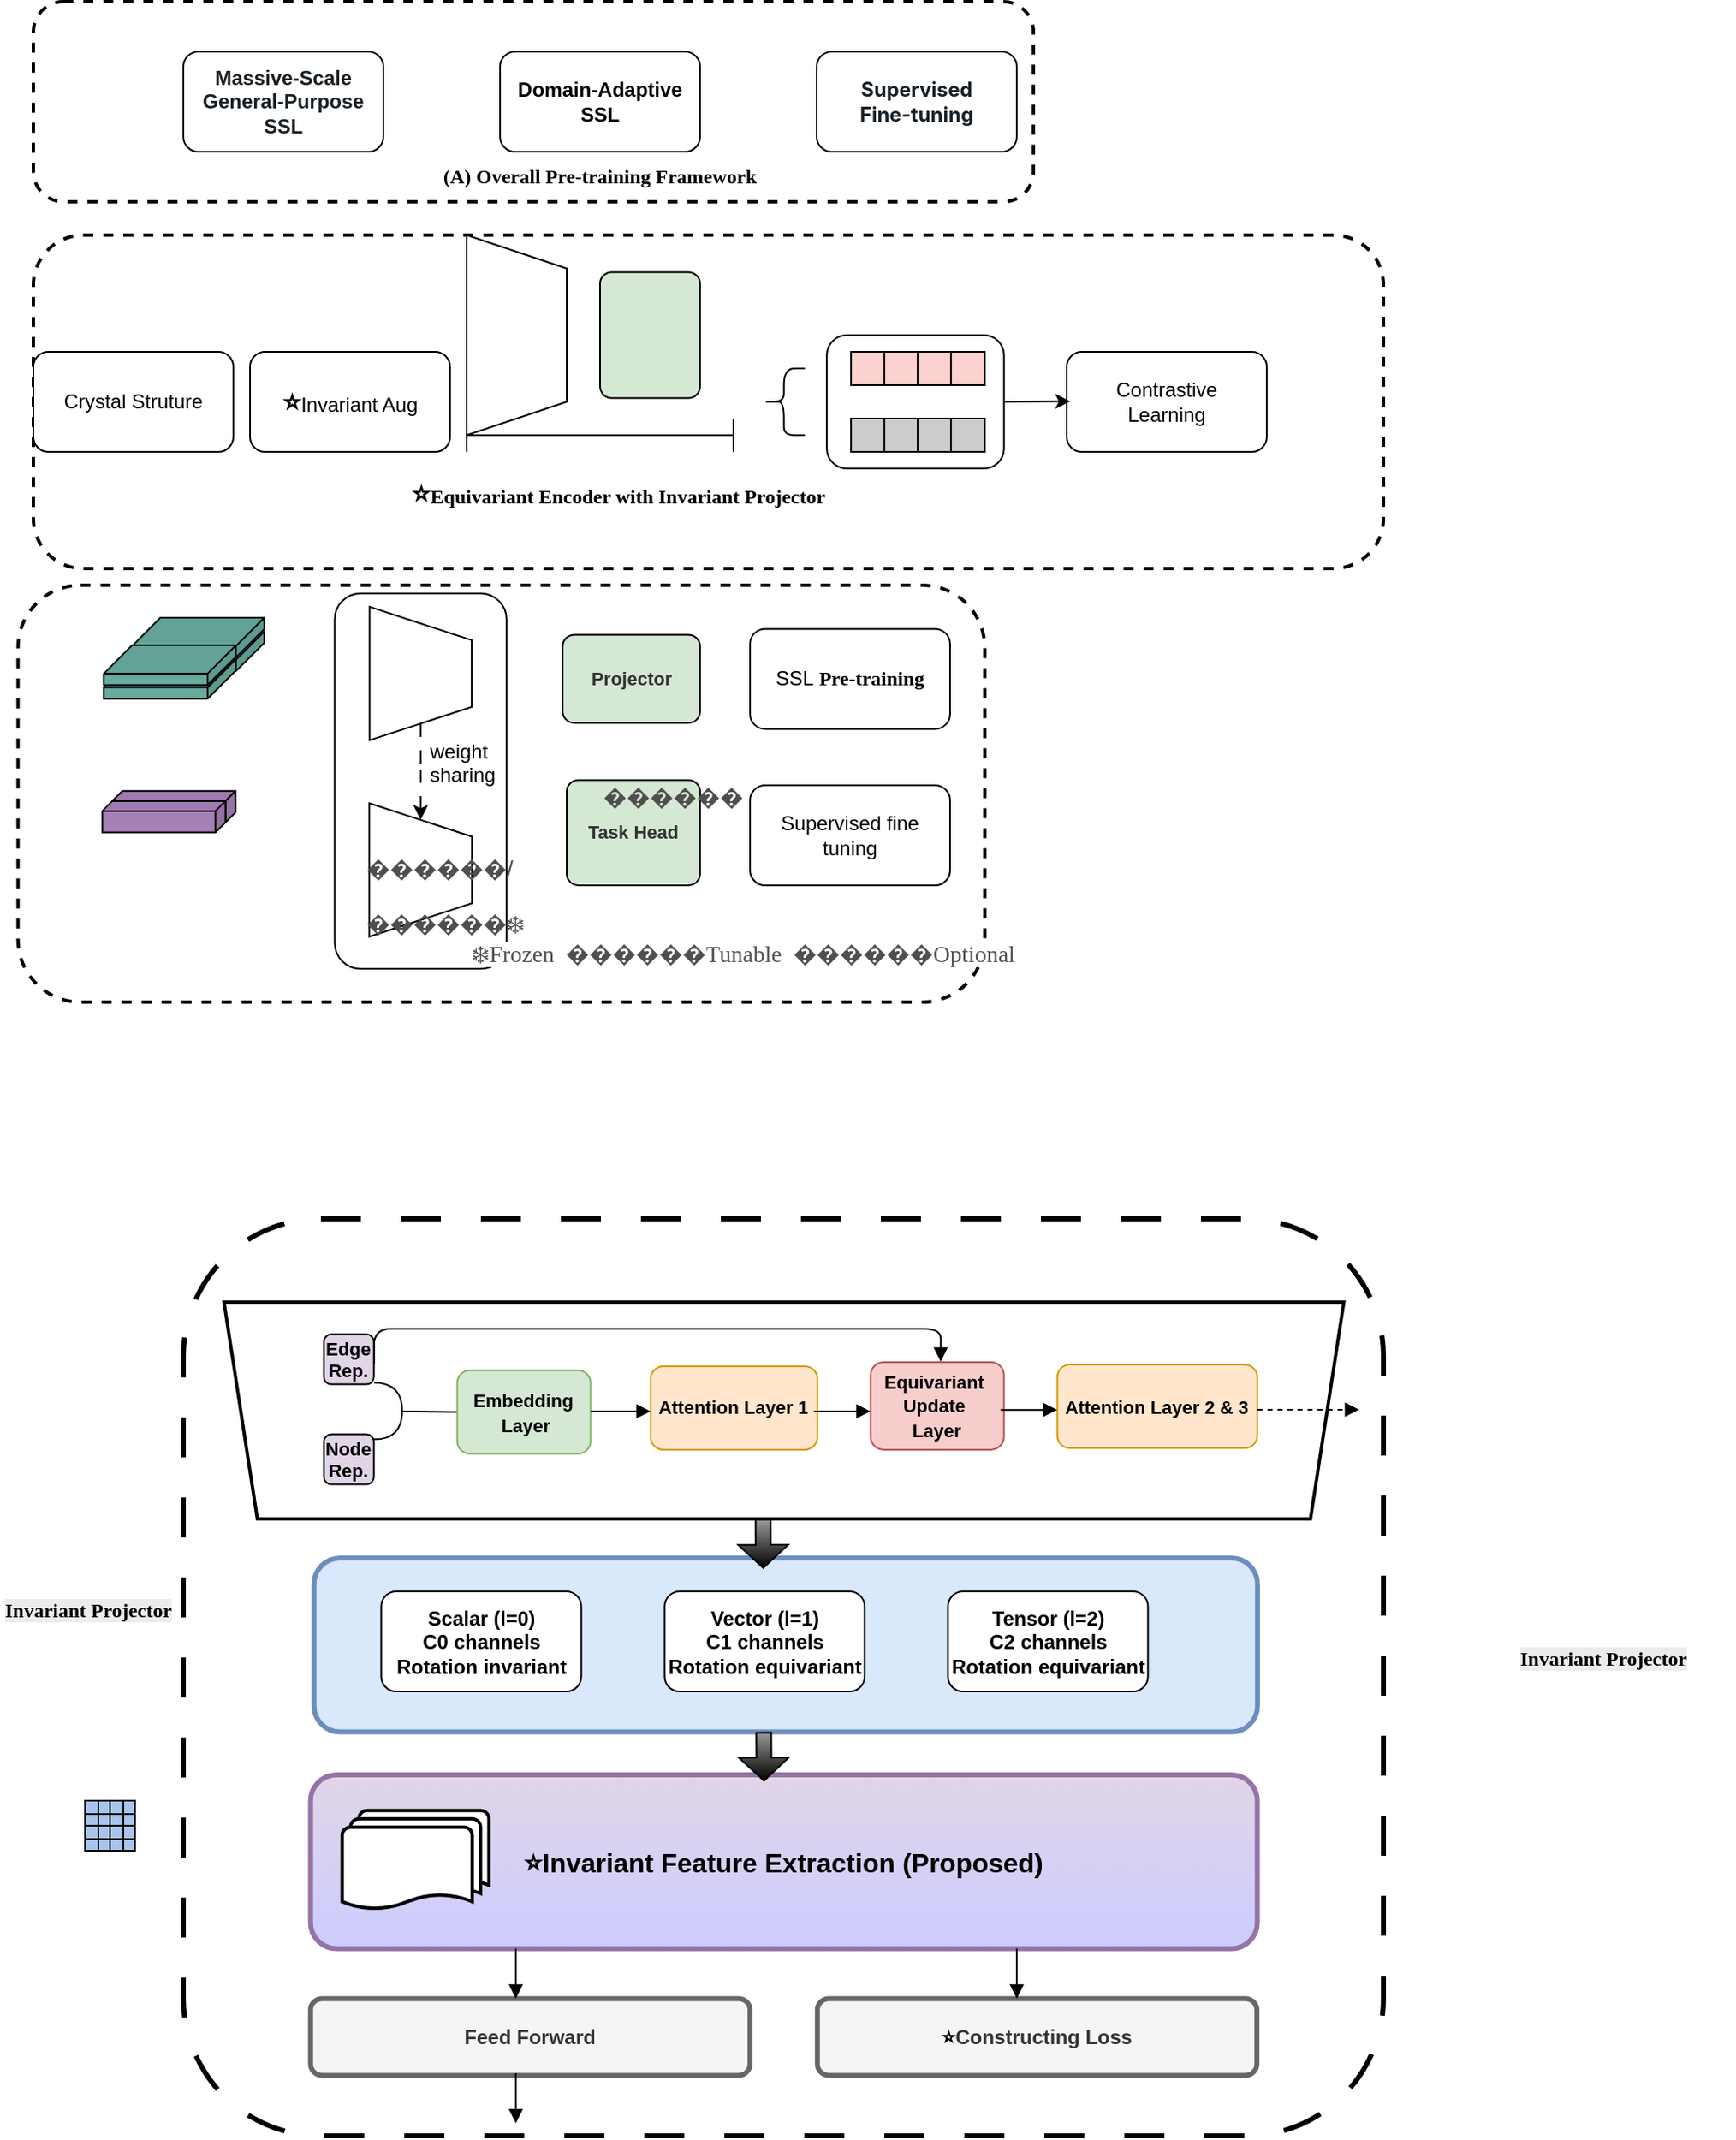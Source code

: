 <mxfile version="28.2.8">
  <diagram name="第 1 页" id="qNKvllULausXaJ3Nb5Ya">
    <mxGraphModel dx="1088" dy="600" grid="1" gridSize="10" guides="1" tooltips="1" connect="1" arrows="1" fold="1" page="1" pageScale="1" pageWidth="827" pageHeight="1169" math="0" shadow="0">
      <root>
        <mxCell id="0" />
        <mxCell id="1" parent="0" />
        <mxCell id="CRLdEGxJPiA_5E6A0x13-46" value="" style="rounded=1;whiteSpace=wrap;html=1;fillColor=none;dashed=1;dashPattern=8 8;strokeWidth=3;" vertex="1" parent="1">
          <mxGeometry x="140" y="780" width="720" height="550" as="geometry" />
        </mxCell>
        <mxCell id="CRLdEGxJPiA_5E6A0x13-33" value="" style="shape=trapezoid;perimeter=trapezoidPerimeter;whiteSpace=wrap;html=1;fixedSize=1;fillColor=none;rotation=-180;rounded=0;shadow=0;perimeterSpacing=0;strokeWidth=2;" vertex="1" parent="1">
          <mxGeometry x="164.39" y="830" width="671.83" height="130" as="geometry" />
        </mxCell>
        <mxCell id="_H54f2NGk7vhoVwrde-i-48" value="" style="rounded=1;whiteSpace=wrap;html=1;fillColor=none;strokeWidth=2;dashed=1;" parent="1" vertex="1">
          <mxGeometry x="40.81" y="400" width="580" height="250" as="geometry" />
        </mxCell>
        <mxCell id="XSVT-m6SZ9wNOSOqFw-3-4" value="" style="rounded=1;whiteSpace=wrap;html=1;" parent="1" vertex="1">
          <mxGeometry x="230.79" y="405" width="103.12" height="225" as="geometry" />
        </mxCell>
        <mxCell id="_H54f2NGk7vhoVwrde-i-47" value="" style="rounded=1;whiteSpace=wrap;html=1;fillColor=none;strokeWidth=2;dashed=1;" parent="1" vertex="1">
          <mxGeometry x="50" y="190" width="810" height="200" as="geometry" />
        </mxCell>
        <mxCell id="v8dbiAB2afB2vhqsx4KW-1" value="" style="rounded=1;whiteSpace=wrap;html=1;fillColor=none;strokeWidth=2;dashed=1;" parent="1" vertex="1">
          <mxGeometry x="50" y="50" width="600" height="120" as="geometry" />
        </mxCell>
        <mxCell id="_H54f2NGk7vhoVwrde-i-3" value="&lt;span style=&quot;color: rgb(24, 32, 38); text-align: start; background-color: rgb(255, 255, 255);&quot;&gt;&lt;b style=&quot;&quot;&gt;&lt;font face=&quot;Helvetica&quot;&gt;Massive-Scale General-Purpose SSL&lt;/font&gt;&lt;/b&gt;&lt;/span&gt;" style="rounded=1;whiteSpace=wrap;html=1;" parent="1" vertex="1">
          <mxGeometry x="140" y="80" width="120" height="60" as="geometry" />
        </mxCell>
        <mxCell id="_H54f2NGk7vhoVwrde-i-4" value="&lt;b&gt;&lt;font&gt;Domain-Adaptive SSL&lt;/font&gt;&lt;/b&gt;" style="rounded=1;whiteSpace=wrap;html=1;" parent="1" vertex="1">
          <mxGeometry x="330" y="80" width="120" height="60" as="geometry" />
        </mxCell>
        <mxCell id="_H54f2NGk7vhoVwrde-i-5" value="&lt;span style=&quot;color: rgb(24, 32, 38); font-family: -apple-system, BlinkMacSystemFont, &amp;quot;Segoe UI&amp;quot;, Roboto, Oxygen, Ubuntu, Cantarell, &amp;quot;Open Sans&amp;quot;, &amp;quot;Helvetica Neue&amp;quot;, Icons16, sans-serif; text-align: start; background-color: rgb(255, 255, 255);&quot;&gt;&lt;b style=&quot;&quot;&gt;&lt;font&gt;Supervised&lt;/font&gt;&lt;/b&gt;&lt;/span&gt;&lt;div&gt;&lt;span style=&quot;color: rgb(24, 32, 38); font-family: -apple-system, BlinkMacSystemFont, &amp;quot;Segoe UI&amp;quot;, Roboto, Oxygen, Ubuntu, Cantarell, &amp;quot;Open Sans&amp;quot;, &amp;quot;Helvetica Neue&amp;quot;, Icons16, sans-serif; text-align: start; background-color: rgb(255, 255, 255);&quot;&gt;&lt;b style=&quot;&quot;&gt;&lt;font&gt;Fine-tuning&lt;/font&gt;&lt;/b&gt;&lt;/span&gt;&lt;/div&gt;" style="rounded=1;whiteSpace=wrap;html=1;" parent="1" vertex="1">
          <mxGeometry x="520" y="80" width="120" height="60" as="geometry" />
        </mxCell>
        <mxCell id="_H54f2NGk7vhoVwrde-i-6" value="Crystal Struture" style="rounded=1;whiteSpace=wrap;html=1;" parent="1" vertex="1">
          <mxGeometry x="50" y="260" width="120" height="60" as="geometry" />
        </mxCell>
        <mxCell id="_H54f2NGk7vhoVwrde-i-45" value="Contrastive&lt;div&gt;Learning&lt;/div&gt;" style="rounded=1;whiteSpace=wrap;html=1;" parent="1" vertex="1">
          <mxGeometry x="670" y="260" width="120" height="60" as="geometry" />
        </mxCell>
        <mxCell id="_H54f2NGk7vhoVwrde-i-46" value="&lt;span style=&quot;font-family: Arial, sans-serif; font-size: 16px; font-weight: 700; text-align: start; text-wrap-mode: nowrap;&quot;&gt;⭐&lt;/span&gt;Invariant Aug" style="rounded=1;whiteSpace=wrap;html=1;" parent="1" vertex="1">
          <mxGeometry x="180" y="260" width="120" height="60" as="geometry" />
        </mxCell>
        <mxCell id="fjxZ153ei8jWGI2_U54d-1" value="&lt;b data-sider-select-id=&quot;472a4f83-8acd-415a-954c-25e4097bd5b3&quot;&gt;&lt;font data-sider-select-id=&quot;2f9319e3-8b72-4ff8-ad8a-b8a892861590&quot; face=&quot;Times New Roman&quot;&gt;(A) Overall Pre-training Framework&lt;/font&gt;&lt;/b&gt;" style="text;html=1;align=center;verticalAlign=middle;whiteSpace=wrap;rounded=0;" parent="1" vertex="1">
          <mxGeometry x="285.75" y="140" width="208.49" height="30" as="geometry" />
        </mxCell>
        <mxCell id="fjxZ153ei8jWGI2_U54d-17" value="" style="rounded=1;whiteSpace=wrap;html=1;" parent="1" vertex="1">
          <mxGeometry x="526.07" y="250" width="106.25" height="80" as="geometry" />
        </mxCell>
        <mxCell id="fjxZ153ei8jWGI2_U54d-18" value="" style="shape=table;startSize=0;container=1;collapsible=0;childLayout=tableLayout;fillColor=#CCCCCC;direction=west;flipV=1;strokeWidth=1;rounded=1;" parent="1" vertex="1">
          <mxGeometry x="540.56" y="300" width="80.25" height="20" as="geometry" />
        </mxCell>
        <mxCell id="fjxZ153ei8jWGI2_U54d-19" value="" style="shape=tableRow;horizontal=0;startSize=0;swimlaneHead=0;swimlaneBody=0;strokeColor=inherit;top=0;left=0;bottom=0;right=0;collapsible=0;dropTarget=0;fillColor=none;points=[[0,0.5],[1,0.5]];portConstraint=eastwest;rounded=1;" parent="fjxZ153ei8jWGI2_U54d-18" vertex="1">
          <mxGeometry width="80.25" height="20" as="geometry" />
        </mxCell>
        <mxCell id="fjxZ153ei8jWGI2_U54d-20" value="" style="shape=partialRectangle;html=1;whiteSpace=wrap;connectable=0;strokeColor=inherit;overflow=hidden;fillColor=none;top=0;left=0;bottom=0;right=0;pointerEvents=1;rounded=1;" parent="fjxZ153ei8jWGI2_U54d-19" vertex="1">
          <mxGeometry width="20" height="20" as="geometry">
            <mxRectangle width="20" height="20" as="alternateBounds" />
          </mxGeometry>
        </mxCell>
        <mxCell id="fjxZ153ei8jWGI2_U54d-21" value="" style="shape=partialRectangle;html=1;whiteSpace=wrap;connectable=0;strokeColor=inherit;overflow=hidden;fillColor=none;top=0;left=0;bottom=0;right=0;pointerEvents=1;rounded=1;" parent="fjxZ153ei8jWGI2_U54d-19" vertex="1">
          <mxGeometry x="20" width="20" height="20" as="geometry">
            <mxRectangle width="20" height="20" as="alternateBounds" />
          </mxGeometry>
        </mxCell>
        <mxCell id="fjxZ153ei8jWGI2_U54d-22" value="" style="shape=partialRectangle;html=1;whiteSpace=wrap;connectable=0;strokeColor=inherit;overflow=hidden;fillColor=none;top=0;left=0;bottom=0;right=0;pointerEvents=1;rounded=1;" parent="fjxZ153ei8jWGI2_U54d-19" vertex="1">
          <mxGeometry x="40" width="20" height="20" as="geometry">
            <mxRectangle width="20" height="20" as="alternateBounds" />
          </mxGeometry>
        </mxCell>
        <mxCell id="fjxZ153ei8jWGI2_U54d-23" value="" style="shape=partialRectangle;html=1;whiteSpace=wrap;connectable=0;strokeColor=inherit;overflow=hidden;fillColor=none;top=0;left=0;bottom=0;right=0;pointerEvents=1;rounded=1;" parent="fjxZ153ei8jWGI2_U54d-19" vertex="1">
          <mxGeometry x="60" width="20" height="20" as="geometry">
            <mxRectangle width="20" height="20" as="alternateBounds" />
          </mxGeometry>
        </mxCell>
        <mxCell id="fjxZ153ei8jWGI2_U54d-24" value="" style="shape=curlyBracket;whiteSpace=wrap;html=1;rounded=1;labelPosition=left;verticalLabelPosition=middle;align=right;verticalAlign=middle;points=[[0,0.75,0,0,0],[0.1,0.5,0,0,0],[0.25,0.2,0,0,0],[0.25,1,0,0,0],[0.5,0,0,0,0],[0.5,1,0,0,0],[0.75,0,0,0,0],[0.75,0.25,0,0,0],[0.75,1,0,0,0],[0.9,0.5,0,0,0],[1,0.75,0,0,0]];" parent="1" vertex="1">
          <mxGeometry x="487.81" y="270" width="25" height="40" as="geometry" />
        </mxCell>
        <mxCell id="fjxZ153ei8jWGI2_U54d-25" value="" style="shape=table;startSize=0;container=1;collapsible=0;childLayout=tableLayout;fillColor=#FCD2D0;direction=west;flipV=1;strokeWidth=1;rounded=1;" parent="1" vertex="1">
          <mxGeometry x="540.56" y="260" width="80.25" height="20" as="geometry" />
        </mxCell>
        <mxCell id="fjxZ153ei8jWGI2_U54d-26" value="" style="shape=tableRow;horizontal=0;startSize=0;swimlaneHead=0;swimlaneBody=0;strokeColor=inherit;top=0;left=0;bottom=0;right=0;collapsible=0;dropTarget=0;fillColor=none;points=[[0,0.5],[1,0.5]];portConstraint=eastwest;rounded=1;" parent="fjxZ153ei8jWGI2_U54d-25" vertex="1">
          <mxGeometry width="80.25" height="20" as="geometry" />
        </mxCell>
        <mxCell id="fjxZ153ei8jWGI2_U54d-27" value="" style="shape=partialRectangle;html=1;whiteSpace=wrap;connectable=0;strokeColor=inherit;overflow=hidden;fillColor=none;top=0;left=0;bottom=0;right=0;pointerEvents=1;rounded=1;" parent="fjxZ153ei8jWGI2_U54d-26" vertex="1">
          <mxGeometry width="20" height="20" as="geometry">
            <mxRectangle width="20" height="20" as="alternateBounds" />
          </mxGeometry>
        </mxCell>
        <mxCell id="fjxZ153ei8jWGI2_U54d-28" value="" style="shape=partialRectangle;html=1;whiteSpace=wrap;connectable=0;strokeColor=inherit;overflow=hidden;fillColor=none;top=0;left=0;bottom=0;right=0;pointerEvents=1;rounded=1;" parent="fjxZ153ei8jWGI2_U54d-26" vertex="1">
          <mxGeometry x="20" width="20" height="20" as="geometry">
            <mxRectangle width="20" height="20" as="alternateBounds" />
          </mxGeometry>
        </mxCell>
        <mxCell id="fjxZ153ei8jWGI2_U54d-29" value="" style="shape=partialRectangle;html=1;whiteSpace=wrap;connectable=0;strokeColor=inherit;overflow=hidden;fillColor=none;top=0;left=0;bottom=0;right=0;pointerEvents=1;rounded=1;" parent="fjxZ153ei8jWGI2_U54d-26" vertex="1">
          <mxGeometry x="40" width="20" height="20" as="geometry">
            <mxRectangle width="20" height="20" as="alternateBounds" />
          </mxGeometry>
        </mxCell>
        <mxCell id="fjxZ153ei8jWGI2_U54d-30" value="" style="shape=partialRectangle;html=1;whiteSpace=wrap;connectable=0;strokeColor=inherit;overflow=hidden;fillColor=none;top=0;left=0;bottom=0;right=0;pointerEvents=1;rounded=1;" parent="fjxZ153ei8jWGI2_U54d-26" vertex="1">
          <mxGeometry x="60" width="20" height="20" as="geometry">
            <mxRectangle width="20" height="20" as="alternateBounds" />
          </mxGeometry>
        </mxCell>
        <mxCell id="fjxZ153ei8jWGI2_U54d-31" value="" style="endArrow=classic;html=1;rounded=0;exitX=1;exitY=0.5;exitDx=0;exitDy=0;entryX=0;entryY=0.25;entryDx=0;entryDy=0;" parent="1" source="fjxZ153ei8jWGI2_U54d-17" edge="1">
          <mxGeometry width="50" height="50" relative="1" as="geometry">
            <mxPoint x="697.81" y="398" as="sourcePoint" />
            <mxPoint x="672.19" y="289.71" as="targetPoint" />
          </mxGeometry>
        </mxCell>
        <mxCell id="fjxZ153ei8jWGI2_U54d-32" value="" style="rounded=1;absoluteArcSize=1;arcSize=14;whiteSpace=wrap;strokeWidth=1;direction=east;fillColor=#D5E8D4;fontColor=#333333;strokeColor=#000000;fontStyle=1;rotation=0;fontSize=11;labelBackgroundColor=none;" parent="1" vertex="1">
          <mxGeometry x="390" y="212.22" width="60" height="75.56" as="geometry" />
        </mxCell>
        <mxCell id="fjxZ153ei8jWGI2_U54d-33" value="" style="shape=trapezoid;perimeter=trapezoidPerimeter;whiteSpace=wrap;html=1;fixedSize=1;rotation=90;" parent="1" vertex="1">
          <mxGeometry x="280.0" y="220" width="120" height="60" as="geometry" />
        </mxCell>
        <mxCell id="fjxZ153ei8jWGI2_U54d-35" value="" style="shape=crossbar;whiteSpace=wrap;html=1;rounded=1;" parent="1" vertex="1">
          <mxGeometry x="310" y="300" width="160" height="20" as="geometry" />
        </mxCell>
        <mxCell id="fjxZ153ei8jWGI2_U54d-36" value="&lt;b data-sider-select-id=&quot;472a4f83-8acd-415a-954c-25e4097bd5b3&quot;&gt;&lt;font data-sider-select-id=&quot;2f9319e3-8b72-4ff8-ad8a-b8a892861590&quot; face=&quot;Times New Roman&quot;&gt;&lt;span style=&quot;font-family: Arial, sans-serif; font-size: 16px; text-align: start; text-wrap-mode: nowrap;&quot;&gt;⭐&lt;/span&gt;Equivariant Encoder with Invariant Projector&lt;/font&gt;&lt;/b&gt;" style="text;html=1;align=center;verticalAlign=middle;whiteSpace=wrap;rounded=0;" parent="1" vertex="1">
          <mxGeometry x="260.56" y="330" width="280" height="30" as="geometry" />
        </mxCell>
        <mxCell id="fjxZ153ei8jWGI2_U54d-38" value="" style="shape=cube;whiteSpace=wrap;html=1;boundedLbl=1;backgroundOutline=1;darkOpacity=0.05;darkOpacity2=0.1;points=[[0,0,0,0,0],[0,0,0,0,12.5],[0,0,0,0,25],[0,0,0,10,35],[0,0,0,20,45],[0,0,0,50,0],[0,0,0,70,45],[0,0,0,100,0],[0,0,0,110,10],[0,0,0,120,20],[0,0,0,120,32.5],[0.08,0.22,0,0,0],[1,1,0,0,0]];rotation=-90;flipH=0;flipV=1;direction=south;size=17;fillColor=#67AB9F;" parent="1" vertex="1">
          <mxGeometry x="136.965" y="400.005" width="23.78" height="79.33" as="geometry" />
        </mxCell>
        <mxCell id="fjxZ153ei8jWGI2_U54d-39" value="" style="shape=cube;whiteSpace=wrap;html=1;boundedLbl=1;backgroundOutline=1;darkOpacity=0.05;darkOpacity2=0.1;points=[[0,0,0,0,0],[0,0,0,0,12.5],[0,0,0,0,25],[0,0,0,10,35],[0,0,0,20,45],[0,0,0,50,0],[0,0,0,70,45],[0,0,0,100,0],[0,0,0,110,10],[0,0,0,120,20],[0,0,0,120,32.5],[0.08,0.22,0,0,0],[1,1,0,0,0]];rotation=-90;flipH=0;flipV=1;direction=south;size=17;fillColor=#67AB9F;" parent="1" vertex="1">
          <mxGeometry x="120.005" y="416.525" width="23.78" height="79.33" as="geometry" />
        </mxCell>
        <mxCell id="fjxZ153ei8jWGI2_U54d-40" value="" style="shape=cube;whiteSpace=wrap;html=1;boundedLbl=1;backgroundOutline=1;darkOpacity=0.05;darkOpacity2=0.1;points=[[0,0,0,0,0],[0,0,0,0,12.5],[0,0,0,0,25],[0,0,0,10,35],[0,0,0,20,45],[0,0,0,50,0],[0,0,0,70,45],[0,0,0,100,0],[0,0,0,110,10],[0,0,0,120,20],[0,0,0,120,32.5],[0.08,0.22,0,0,0],[1,1,0,0,0]];rotation=-90;flipH=0;flipV=1;direction=south;size=17;fillColor=#67AB9F;" parent="1" vertex="1">
          <mxGeometry x="136.965" y="391.745" width="23.78" height="79.33" as="geometry" />
        </mxCell>
        <mxCell id="fjxZ153ei8jWGI2_U54d-41" value="" style="shape=cube;whiteSpace=wrap;html=1;boundedLbl=1;backgroundOutline=1;darkOpacity=0.05;darkOpacity2=0.1;points=[[0,0,0,0,0],[0,0,0,0,12.5],[0,0,0,0,25],[0,0,0,10,35],[0,0,0,20,45],[0,0,0,50,0],[0,0,0,70,45],[0,0,0,100,0],[0,0,0,110,10],[0,0,0,120,20],[0,0,0,120,32.5],[0.08,0.22,0,0,0],[1,1,0,0,0]];rotation=-90;flipH=0;flipV=1;direction=south;size=17;fillColor=#67AB9F;" parent="1" vertex="1">
          <mxGeometry x="120.005" y="408.265" width="23.78" height="79.33" as="geometry" />
        </mxCell>
        <mxCell id="fjxZ153ei8jWGI2_U54d-45" value="" style="shape=cube;whiteSpace=wrap;html=1;boundedLbl=1;backgroundOutline=1;darkOpacity=0.05;darkOpacity2=0.1;points=[[0,0,0,0,0],[0,0,0,0,12.5],[0,0,0,0,25],[0,0,0,10,35],[0,0,0,20,45],[0,0,0,50,0],[0,0,0,70,45],[0,0,0,100,0],[0,0,0,110,10],[0,0,0,120,20],[0,0,0,120,32.5],[0.08,0.22,0,0,0],[1,1,0,0,0]];rotation=-90;flipH=0;flipV=1;direction=south;size=6;fillColor=#A680B8;" parent="1" vertex="1">
          <mxGeometry x="124.945" y="495.855" width="18.84" height="73.89" as="geometry" />
        </mxCell>
        <mxCell id="fjxZ153ei8jWGI2_U54d-46" value="" style="shape=cube;whiteSpace=wrap;html=1;boundedLbl=1;backgroundOutline=1;darkOpacity=0.05;darkOpacity2=0.1;points=[[0,0,0,0,0],[0,0,0,0,12.5],[0,0,0,0,25],[0,0,0,10,35],[0,0,0,20,45],[0,0,0,50,0],[0,0,0,70,45],[0,0,0,100,0],[0,0,0,110,10],[0,0,0,120,20],[0,0,0,120,32.5],[0.08,0.22,0,0,0],[1,1,0,0,0]];rotation=-90;flipH=0;flipV=1;direction=south;size=6;fillColor=#A680B8;" parent="1" vertex="1">
          <mxGeometry x="118.895" y="501.915" width="18.84" height="73.89" as="geometry" />
        </mxCell>
        <mxCell id="fjxZ153ei8jWGI2_U54d-47" value="Projector" style="rounded=1;absoluteArcSize=1;arcSize=14;whiteSpace=wrap;strokeWidth=1;direction=east;fillColor=#D5E8D4;fontColor=#333333;strokeColor=#000000;fontStyle=1;rotation=0;fontSize=11;labelBackgroundColor=none;" parent="1" vertex="1">
          <mxGeometry x="367.56" y="429.74" width="82.44" height="52.89" as="geometry" />
        </mxCell>
        <mxCell id="XSVT-m6SZ9wNOSOqFw-3-5" style="edgeStyle=orthogonalEdgeStyle;rounded=0;orthogonalLoop=1;jettySize=auto;html=1;exitX=1;exitY=0.5;exitDx=0;exitDy=0;entryX=0;entryY=0.5;entryDx=0;entryDy=0;dashed=1;dashPattern=8 8;" parent="1" source="fjxZ153ei8jWGI2_U54d-48" target="XSVT-m6SZ9wNOSOqFw-3-2" edge="1">
          <mxGeometry relative="1" as="geometry" />
        </mxCell>
        <mxCell id="fjxZ153ei8jWGI2_U54d-48" value="&lt;h2 style=&quot;box-sizing: border-box; outline: 0px; margin: 24px 0px 8px; padding: 0px; font-family: &amp;quot;PingFang SC&amp;quot;, &amp;quot;Microsoft YaHei&amp;quot;, SimHei, Arial, SimSun; font-size: 22px; color: rgb(79, 79, 79); line-height: 32px; font-synthesis-style: auto; overflow-wrap: break-word; background-color: rgb(255, 255, 255);&quot;&gt;&lt;br&gt;&lt;/h2&gt;" style="shape=trapezoid;perimeter=trapezoidPerimeter;whiteSpace=wrap;html=1;fixedSize=1;rotation=90;align=center;" parent="1" vertex="1">
          <mxGeometry x="242.35" y="422.35" width="80" height="61.22" as="geometry" />
        </mxCell>
        <mxCell id="fjxZ153ei8jWGI2_U54d-70" value="" style="shape=table;startSize=0;container=1;collapsible=0;childLayout=tableLayout;fillColor=#A9C4EB;rounded=1;" parent="1" vertex="1">
          <mxGeometry x="81" y="1129" width="30" height="30" as="geometry" />
        </mxCell>
        <mxCell id="fjxZ153ei8jWGI2_U54d-71" value="" style="shape=tableRow;horizontal=0;startSize=0;swimlaneHead=0;swimlaneBody=0;strokeColor=inherit;top=0;left=0;bottom=0;right=0;collapsible=0;dropTarget=0;fillColor=none;points=[[0,0.5],[1,0.5]];portConstraint=eastwest;rounded=1;" parent="fjxZ153ei8jWGI2_U54d-70" vertex="1">
          <mxGeometry width="30" height="8" as="geometry" />
        </mxCell>
        <mxCell id="fjxZ153ei8jWGI2_U54d-72" value="" style="shape=partialRectangle;html=1;whiteSpace=wrap;connectable=0;strokeColor=inherit;overflow=hidden;fillColor=none;top=0;left=0;bottom=0;right=0;pointerEvents=1;rounded=1;" parent="fjxZ153ei8jWGI2_U54d-71" vertex="1">
          <mxGeometry width="8" height="8" as="geometry">
            <mxRectangle width="8" height="8" as="alternateBounds" />
          </mxGeometry>
        </mxCell>
        <mxCell id="fjxZ153ei8jWGI2_U54d-73" value="" style="shape=partialRectangle;html=1;whiteSpace=wrap;connectable=0;strokeColor=inherit;overflow=hidden;fillColor=none;top=0;left=0;bottom=0;right=0;pointerEvents=1;rounded=1;" parent="fjxZ153ei8jWGI2_U54d-71" vertex="1">
          <mxGeometry x="8" width="7" height="8" as="geometry">
            <mxRectangle width="7" height="8" as="alternateBounds" />
          </mxGeometry>
        </mxCell>
        <mxCell id="fjxZ153ei8jWGI2_U54d-74" value="" style="shape=partialRectangle;html=1;whiteSpace=wrap;connectable=0;strokeColor=inherit;overflow=hidden;fillColor=none;top=0;left=0;bottom=0;right=0;pointerEvents=1;rounded=1;" parent="fjxZ153ei8jWGI2_U54d-71" vertex="1">
          <mxGeometry x="15" width="8" height="8" as="geometry">
            <mxRectangle width="8" height="8" as="alternateBounds" />
          </mxGeometry>
        </mxCell>
        <mxCell id="fjxZ153ei8jWGI2_U54d-75" value="" style="shape=partialRectangle;html=1;whiteSpace=wrap;connectable=0;strokeColor=inherit;overflow=hidden;fillColor=none;top=0;left=0;bottom=0;right=0;pointerEvents=1;rounded=1;" parent="fjxZ153ei8jWGI2_U54d-71" vertex="1">
          <mxGeometry x="23" width="7" height="8" as="geometry">
            <mxRectangle width="7" height="8" as="alternateBounds" />
          </mxGeometry>
        </mxCell>
        <mxCell id="fjxZ153ei8jWGI2_U54d-76" value="" style="shape=tableRow;horizontal=0;startSize=0;swimlaneHead=0;swimlaneBody=0;strokeColor=inherit;top=0;left=0;bottom=0;right=0;collapsible=0;dropTarget=0;fillColor=none;points=[[0,0.5],[1,0.5]];portConstraint=eastwest;rounded=1;" parent="fjxZ153ei8jWGI2_U54d-70" vertex="1">
          <mxGeometry y="8" width="30" height="7" as="geometry" />
        </mxCell>
        <mxCell id="fjxZ153ei8jWGI2_U54d-77" value="" style="shape=partialRectangle;html=1;whiteSpace=wrap;connectable=0;strokeColor=inherit;overflow=hidden;fillColor=none;top=0;left=0;bottom=0;right=0;pointerEvents=1;rounded=1;" parent="fjxZ153ei8jWGI2_U54d-76" vertex="1">
          <mxGeometry width="8" height="7" as="geometry">
            <mxRectangle width="8" height="7" as="alternateBounds" />
          </mxGeometry>
        </mxCell>
        <mxCell id="fjxZ153ei8jWGI2_U54d-78" value="" style="shape=partialRectangle;html=1;whiteSpace=wrap;connectable=0;strokeColor=inherit;overflow=hidden;fillColor=none;top=0;left=0;bottom=0;right=0;pointerEvents=1;rounded=1;" parent="fjxZ153ei8jWGI2_U54d-76" vertex="1">
          <mxGeometry x="8" width="7" height="7" as="geometry">
            <mxRectangle width="7" height="7" as="alternateBounds" />
          </mxGeometry>
        </mxCell>
        <mxCell id="fjxZ153ei8jWGI2_U54d-79" value="" style="shape=partialRectangle;html=1;whiteSpace=wrap;connectable=0;strokeColor=inherit;overflow=hidden;fillColor=none;top=0;left=0;bottom=0;right=0;pointerEvents=1;rounded=1;" parent="fjxZ153ei8jWGI2_U54d-76" vertex="1">
          <mxGeometry x="15" width="8" height="7" as="geometry">
            <mxRectangle width="8" height="7" as="alternateBounds" />
          </mxGeometry>
        </mxCell>
        <mxCell id="fjxZ153ei8jWGI2_U54d-80" value="" style="shape=partialRectangle;html=1;whiteSpace=wrap;connectable=0;strokeColor=inherit;overflow=hidden;fillColor=none;top=0;left=0;bottom=0;right=0;pointerEvents=1;rounded=1;" parent="fjxZ153ei8jWGI2_U54d-76" vertex="1">
          <mxGeometry x="23" width="7" height="7" as="geometry">
            <mxRectangle width="7" height="7" as="alternateBounds" />
          </mxGeometry>
        </mxCell>
        <mxCell id="fjxZ153ei8jWGI2_U54d-81" value="" style="shape=tableRow;horizontal=0;startSize=0;swimlaneHead=0;swimlaneBody=0;strokeColor=inherit;top=0;left=0;bottom=0;right=0;collapsible=0;dropTarget=0;fillColor=none;points=[[0,0.5],[1,0.5]];portConstraint=eastwest;rounded=1;" parent="fjxZ153ei8jWGI2_U54d-70" vertex="1">
          <mxGeometry y="15" width="30" height="8" as="geometry" />
        </mxCell>
        <mxCell id="fjxZ153ei8jWGI2_U54d-82" value="" style="shape=partialRectangle;html=1;whiteSpace=wrap;connectable=0;strokeColor=inherit;overflow=hidden;fillColor=none;top=0;left=0;bottom=0;right=0;pointerEvents=1;rounded=1;" parent="fjxZ153ei8jWGI2_U54d-81" vertex="1">
          <mxGeometry width="8" height="8" as="geometry">
            <mxRectangle width="8" height="8" as="alternateBounds" />
          </mxGeometry>
        </mxCell>
        <mxCell id="fjxZ153ei8jWGI2_U54d-83" value="" style="shape=partialRectangle;html=1;whiteSpace=wrap;connectable=0;strokeColor=inherit;overflow=hidden;fillColor=none;top=0;left=0;bottom=0;right=0;pointerEvents=1;rounded=1;" parent="fjxZ153ei8jWGI2_U54d-81" vertex="1">
          <mxGeometry x="8" width="7" height="8" as="geometry">
            <mxRectangle width="7" height="8" as="alternateBounds" />
          </mxGeometry>
        </mxCell>
        <mxCell id="fjxZ153ei8jWGI2_U54d-84" value="" style="shape=partialRectangle;html=1;whiteSpace=wrap;connectable=0;strokeColor=inherit;overflow=hidden;fillColor=none;top=0;left=0;bottom=0;right=0;pointerEvents=1;rounded=1;" parent="fjxZ153ei8jWGI2_U54d-81" vertex="1">
          <mxGeometry x="15" width="8" height="8" as="geometry">
            <mxRectangle width="8" height="8" as="alternateBounds" />
          </mxGeometry>
        </mxCell>
        <mxCell id="fjxZ153ei8jWGI2_U54d-85" value="" style="shape=partialRectangle;html=1;whiteSpace=wrap;connectable=0;strokeColor=inherit;overflow=hidden;fillColor=none;top=0;left=0;bottom=0;right=0;pointerEvents=1;rounded=1;" parent="fjxZ153ei8jWGI2_U54d-81" vertex="1">
          <mxGeometry x="23" width="7" height="8" as="geometry">
            <mxRectangle width="7" height="8" as="alternateBounds" />
          </mxGeometry>
        </mxCell>
        <mxCell id="fjxZ153ei8jWGI2_U54d-86" value="" style="shape=tableRow;horizontal=0;startSize=0;swimlaneHead=0;swimlaneBody=0;strokeColor=inherit;top=0;left=0;bottom=0;right=0;collapsible=0;dropTarget=0;fillColor=none;points=[[0,0.5],[1,0.5]];portConstraint=eastwest;rounded=1;" parent="fjxZ153ei8jWGI2_U54d-70" vertex="1">
          <mxGeometry y="23" width="30" height="7" as="geometry" />
        </mxCell>
        <mxCell id="fjxZ153ei8jWGI2_U54d-87" value="" style="shape=partialRectangle;html=1;whiteSpace=wrap;connectable=0;strokeColor=inherit;overflow=hidden;fillColor=none;top=0;left=0;bottom=0;right=0;pointerEvents=1;rounded=1;" parent="fjxZ153ei8jWGI2_U54d-86" vertex="1">
          <mxGeometry width="8" height="7" as="geometry">
            <mxRectangle width="8" height="7" as="alternateBounds" />
          </mxGeometry>
        </mxCell>
        <mxCell id="fjxZ153ei8jWGI2_U54d-88" value="" style="shape=partialRectangle;html=1;whiteSpace=wrap;connectable=0;strokeColor=inherit;overflow=hidden;fillColor=none;top=0;left=0;bottom=0;right=0;pointerEvents=1;rounded=1;" parent="fjxZ153ei8jWGI2_U54d-86" vertex="1">
          <mxGeometry x="8" width="7" height="7" as="geometry">
            <mxRectangle width="7" height="7" as="alternateBounds" />
          </mxGeometry>
        </mxCell>
        <mxCell id="fjxZ153ei8jWGI2_U54d-89" value="" style="shape=partialRectangle;html=1;whiteSpace=wrap;connectable=0;strokeColor=inherit;overflow=hidden;fillColor=none;top=0;left=0;bottom=0;right=0;pointerEvents=1;rounded=1;" parent="fjxZ153ei8jWGI2_U54d-86" vertex="1">
          <mxGeometry x="15" width="8" height="7" as="geometry">
            <mxRectangle width="8" height="7" as="alternateBounds" />
          </mxGeometry>
        </mxCell>
        <mxCell id="fjxZ153ei8jWGI2_U54d-90" value="" style="shape=partialRectangle;html=1;whiteSpace=wrap;connectable=0;strokeColor=inherit;overflow=hidden;fillColor=none;top=0;left=0;bottom=0;right=0;pointerEvents=1;rounded=1;" parent="fjxZ153ei8jWGI2_U54d-86" vertex="1">
          <mxGeometry x="23" width="7" height="7" as="geometry">
            <mxRectangle width="7" height="7" as="alternateBounds" />
          </mxGeometry>
        </mxCell>
        <mxCell id="fjxZ153ei8jWGI2_U54d-91" value="SSL&amp;nbsp;&lt;b data-sider-select-id=&quot;472a4f83-8acd-415a-954c-25e4097bd5b3&quot;&gt;&lt;font data-sider-select-id=&quot;2f9319e3-8b72-4ff8-ad8a-b8a892861590&quot; face=&quot;Times New Roman&quot;&gt;Pre-training&lt;/font&gt;&lt;/b&gt;" style="rounded=1;whiteSpace=wrap;html=1;" parent="1" vertex="1">
          <mxGeometry x="480" y="426.19" width="120" height="60" as="geometry" />
        </mxCell>
        <mxCell id="fjxZ153ei8jWGI2_U54d-92" value="Supervised fine tuning" style="rounded=1;whiteSpace=wrap;html=1;" parent="1" vertex="1">
          <mxGeometry x="480" y="520.0" width="120" height="60" as="geometry" />
        </mxCell>
        <mxCell id="XSVT-m6SZ9wNOSOqFw-3-1" value="Task Head" style="rounded=1;absoluteArcSize=1;arcSize=14;whiteSpace=wrap;strokeWidth=1;direction=east;fillColor=#D5E8D4;fontColor=#333333;strokeColor=#000000;fontStyle=1;rotation=0;fontSize=11;labelBackgroundColor=none;" parent="1" vertex="1">
          <mxGeometry x="370" y="516.86" width="80" height="63.14" as="geometry" />
        </mxCell>
        <mxCell id="XSVT-m6SZ9wNOSOqFw-3-2" value="" style="shape=trapezoid;perimeter=trapezoidPerimeter;whiteSpace=wrap;html=1;fixedSize=1;rotation=90;" parent="1" vertex="1">
          <mxGeometry x="242.35" y="540" width="80" height="61.56" as="geometry" />
        </mxCell>
        <mxCell id="XSVT-m6SZ9wNOSOqFw-3-12" value="&lt;b data-sider-select-id=&quot;472a4f83-8acd-415a-954c-25e4097bd5b3&quot; style=&quot;forced-color-adjust: none; color: rgb(0, 0, 0); font-family: Helvetica; font-size: 12px; font-style: normal; font-variant-ligatures: normal; font-variant-caps: normal; letter-spacing: normal; orphans: 2; text-align: center; text-indent: 0px; text-transform: none; widows: 2; word-spacing: 0px; -webkit-text-stroke-width: 0px; white-space: normal; background-color: rgb(236, 236, 236); text-decoration-thickness: initial; text-decoration-style: initial; text-decoration-color: initial;&quot;&gt;&lt;font face=&quot;Times New Roman&quot; data-sider-select-id=&quot;2f9319e3-8b72-4ff8-ad8a-b8a892861590&quot; style=&quot;forced-color-adjust: none;&quot;&gt;Invariant Projector&lt;/font&gt;&lt;/b&gt;" style="text;whiteSpace=wrap;html=1;" parent="1" vertex="1">
          <mxGeometry x="940" y="1030" width="130" height="40" as="geometry" />
        </mxCell>
        <mxCell id="r6Tg-omd0iQ6_C2QeNcj-1" value="weight&lt;div&gt;sharing&lt;/div&gt;" style="text;whiteSpace=wrap;html=1;" parent="1" vertex="1">
          <mxGeometry x="285.75" y="486.19" width="50" height="40" as="geometry" />
        </mxCell>
        <mxCell id="r6Tg-omd0iQ6_C2QeNcj-3" value="&lt;h2 style=&quot;box-sizing: border-box; outline: 0px; margin: 24px 0px 8px; padding: 0px; font-weight: 600; font-family: &amp;quot;PingFang SC&amp;quot;, &amp;quot;Microsoft YaHei&amp;quot;, SimHei, Arial, SimSun; color: rgb(79, 79, 79); line-height: 32px; font-synthesis-style: auto; overflow-wrap: break-word; font-style: normal; font-variant-ligatures: normal; font-variant-caps: normal; letter-spacing: normal; orphans: 2; text-align: start; text-indent: 0px; text-transform: none; widows: 2; word-spacing: 0px; -webkit-text-stroke-width: 0px; white-space: normal; text-decoration-thickness: initial; text-decoration-style: initial; text-decoration-color: initial;&quot;&gt;&lt;span style=&quot;font-weight: normal; font-size: 14px; color: light-dark(rgb(79, 79, 79), rgb(169, 169, 169)); background-color: transparent;&quot;&gt;������&lt;/span&gt;&lt;span style=&quot;font-weight: normal; font-size: 14px; color: light-dark(rgb(79, 79, 79), rgb(169, 169, 169)); background-color: transparent;&quot;&gt;/&lt;/span&gt;&lt;span style=&quot;font-size: 14px; color: light-dark(rgb(79, 79, 79), rgb(169, 169, 169)); background-color: transparent; font-weight: normal;&quot;&gt;������&lt;/span&gt;&lt;span style=&quot;font-size: 14px; color: light-dark(rgb(79, 79, 79), rgb(169, 169, 169)); background-color: transparent; font-weight: normal;&quot;&gt;❄️&lt;/span&gt;&lt;/h2&gt;" style="text;whiteSpace=wrap;html=1;" parent="1" vertex="1">
          <mxGeometry x="247.76" y="521.98" width="69.19" height="97.59" as="geometry" />
        </mxCell>
        <mxCell id="r6Tg-omd0iQ6_C2QeNcj-4" value="&lt;h2 style=&quot;forced-color-adjust: none; font-style: normal; font-variant-ligatures: normal; font-variant-caps: normal; letter-spacing: normal; orphans: 2; text-indent: 0px; text-transform: none; widows: 2; word-spacing: 0px; -webkit-text-stroke-width: 0px; white-space: normal; text-decoration-thickness: initial; text-decoration-style: initial; text-decoration-color: initial; box-sizing: border-box; outline: 0px; margin: 24px 0px 8px; padding: 0px; font-weight: 600; font-family: &amp;quot;PingFang SC&amp;quot;, &amp;quot;Microsoft YaHei&amp;quot;, SimHei, Arial, SimSun; color: rgb(79, 79, 79); line-height: 32px; font-synthesis-style: auto; overflow-wrap: break-word; text-align: start;&quot;&gt;&lt;span style=&quot;font-weight: normal; font-size: 14px; color: light-dark(rgb(79, 79, 79), rgb(169, 169, 169));&quot;&gt;������&lt;/span&gt;&lt;/h2&gt;" style="text;whiteSpace=wrap;html=1;" parent="1" vertex="1">
          <mxGeometry x="390" y="479.33" width="80" height="90" as="geometry" />
        </mxCell>
        <mxCell id="r6Tg-omd0iQ6_C2QeNcj-7" value="&lt;div style=&quot;line-height: 1%;&quot;&gt;&lt;h2 style=&quot;box-sizing: border-box; outline: 0px; margin: 0px 0px 8px; padding: 0px; color: rgb(79, 79, 79); font-synthesis-style: auto; overflow-wrap: break-word; text-align: start; line-height: 1%;&quot;&gt;&lt;font face=&quot;Times New Roman&quot;&gt;&lt;font style=&quot;font-size: 14px; line-height: 1%;&quot;&gt;&lt;span style=&quot;font-weight: normal; background-color: light-dark(#ffffff, var(--ge-dark-color, #121212));&quot;&gt;❄️Frozen&amp;nbsp;&amp;nbsp;&lt;/span&gt;&lt;/font&gt;&lt;span style=&quot;background-color: light-dark(#ffffff, var(--ge-dark-color, #121212)); font-weight: normal; font-size: 14px; color: light-dark(rgb(79, 79, 79), rgb(169, 169, 169));&quot;&gt;������Tunable&amp;nbsp;&amp;nbsp;&lt;/span&gt;&lt;span style=&quot;color: light-dark(rgb(79, 79, 79), rgb(169, 169, 169)); font-size: 14px; font-weight: normal; background-color: light-dark(#ffffff, var(--ge-dark-color, #121212));&quot;&gt;������Optional&lt;/span&gt;&lt;/font&gt;&lt;/h2&gt;&lt;/div&gt;" style="rounded=0;whiteSpace=wrap;html=1;opacity=0;" parent="1" vertex="1">
          <mxGeometry x="310" y="600" width="332" height="50" as="geometry" />
        </mxCell>
        <mxCell id="CRLdEGxJPiA_5E6A0x13-1" value="" style="rounded=0;orthogonalLoop=1;jettySize=auto;html=1;endArrow=halfCircle;endFill=0;endSize=15;strokeWidth=1;sketch=0;fontSize=12;curved=1;startSize=20;exitX=0;exitY=0.5;exitDx=0;exitDy=0;" edge="1" parent="1" source="CRLdEGxJPiA_5E6A0x13-4">
          <mxGeometry relative="1" as="geometry">
            <mxPoint x="392.31" y="895.3" as="sourcePoint" />
            <mxPoint x="254.31" y="895.3" as="targetPoint" />
          </mxGeometry>
        </mxCell>
        <mxCell id="CRLdEGxJPiA_5E6A0x13-2" value="&lt;span style=&quot;font-size: 11px;&quot;&gt;&lt;b&gt;Node&lt;/b&gt;&lt;/span&gt;&lt;br&gt;&lt;div style=&quot;font-size: 11px;&quot;&gt;&lt;b&gt;Rep.&lt;/b&gt;&lt;/div&gt;" style="rounded=1;whiteSpace=wrap;html=1;direction=east;flipH=0;flipV=0;fillColor=#E1D5E7;" vertex="1" parent="1">
          <mxGeometry x="224.31" y="909.3" width="30" height="30" as="geometry" />
        </mxCell>
        <mxCell id="CRLdEGxJPiA_5E6A0x13-38" style="edgeStyle=orthogonalEdgeStyle;rounded=1;orthogonalLoop=1;jettySize=auto;html=1;exitX=1;exitY=0.5;exitDx=0;exitDy=0;entryX=0.5;entryY=0;entryDx=0;entryDy=0;curved=0;endArrow=block;endFill=1;endSize=6;strokeWidth=1;" edge="1" parent="1">
          <mxGeometry relative="1" as="geometry">
            <mxPoint x="254.35" y="867.5" as="sourcePoint" />
            <mxPoint x="594.35" y="865.7" as="targetPoint" />
            <Array as="points">
              <mxPoint x="254.02" y="845.99" />
              <mxPoint x="594.02" y="845.99" />
            </Array>
          </mxGeometry>
        </mxCell>
        <mxCell id="CRLdEGxJPiA_5E6A0x13-3" value="&lt;span style=&quot;font-size: 11px;&quot;&gt;&lt;b data-sider-select-id=&quot;328ef837-c884-45be-9133-4523d07ab932&quot;&gt;Edge&lt;/b&gt;&lt;/span&gt;&lt;br&gt;&lt;div style=&quot;font-size: 11px;&quot;&gt;&lt;b&gt;Rep.&lt;/b&gt;&lt;/div&gt;" style="rounded=1;whiteSpace=wrap;html=1;direction=east;flipH=0;flipV=0;fillColor=#E1D5E7;" vertex="1" parent="1">
          <mxGeometry x="224.31" y="849.3" width="30" height="30" as="geometry" />
        </mxCell>
        <mxCell id="CRLdEGxJPiA_5E6A0x13-4" value="&lt;font data-sider-select-id=&quot;addaec93-30c8-47f1-8c8e-a56f1d95561a&quot; style=&quot;font-size: 11px;&quot;&gt;&lt;b data-sider-select-id=&quot;6be3259e-6ca5-4552-8bbf-cc417b6c57a0&quot;&gt;Embedding&lt;/b&gt;&lt;/font&gt;&lt;div&gt;&lt;font data-sider-select-id=&quot;addaec93-30c8-47f1-8c8e-a56f1d95561a&quot; style=&quot;font-size: 11px;&quot;&gt;&lt;b data-sider-select-id=&quot;6be3259e-6ca5-4552-8bbf-cc417b6c57a0&quot;&gt;&amp;nbsp;Layer&lt;/b&gt;&lt;/font&gt;&lt;/div&gt;" style="rounded=1;whiteSpace=wrap;html=1;fillColor=#d5e8d4;strokeColor=#82b366;" vertex="1" parent="1">
          <mxGeometry x="304.31" y="870.89" width="80" height="50" as="geometry" />
        </mxCell>
        <mxCell id="CRLdEGxJPiA_5E6A0x13-5" value="&lt;span style=&quot;font-family: Arial, sans-serif; font-size: 11px; font-weight: 700; text-align: start; text-wrap-mode: nowrap;&quot;&gt;Attention Layer 1&lt;/span&gt;" style="rounded=1;whiteSpace=wrap;html=1;fillColor=#ffe6cc;strokeColor=#d79b00;" vertex="1" parent="1">
          <mxGeometry x="420.38" y="868.44" width="100" height="50" as="geometry" />
        </mxCell>
        <mxCell id="CRLdEGxJPiA_5E6A0x13-7" value="&lt;span style=&quot;font-family: Arial, sans-serif; font-size: 11px; font-weight: 700; text-align: start; text-wrap-mode: nowrap;&quot;&gt;Equivariant&amp;nbsp;&lt;/span&gt;&lt;div&gt;&lt;span style=&quot;font-family: Arial, sans-serif; font-size: 11px; font-weight: 700; text-align: start; text-wrap-mode: nowrap;&quot;&gt;Update&amp;nbsp;&lt;/span&gt;&lt;/div&gt;&lt;div&gt;&lt;span style=&quot;font-family: Arial, sans-serif; font-size: 11px; font-weight: 700; text-align: start; text-wrap-mode: nowrap;&quot;&gt;Layer&lt;/span&gt;&lt;/div&gt;" style="rounded=1;whiteSpace=wrap;html=1;fillColor=#f8cecc;strokeColor=#b85450;" vertex="1" parent="1">
          <mxGeometry x="552.32" y="865.94" width="80" height="52.5" as="geometry" />
        </mxCell>
        <mxCell id="CRLdEGxJPiA_5E6A0x13-8" value="&lt;span style=&quot;font-family: Arial, sans-serif; font-size: 11px; font-weight: 700; text-align: start; text-wrap-mode: nowrap;&quot;&gt;Attention Layer 2 &amp;amp; 3&lt;/span&gt;" style="rounded=1;whiteSpace=wrap;html=1;fillColor=#ffe6cc;strokeColor=#d79b00;" vertex="1" parent="1">
          <mxGeometry x="664.31" y="867.5" width="120" height="50" as="geometry" />
        </mxCell>
        <mxCell id="CRLdEGxJPiA_5E6A0x13-10" value="" style="rounded=1;whiteSpace=wrap;html=1;fillColor=#dae8fc;strokeColor=#6c8ebf;strokeWidth=3;" vertex="1" parent="1">
          <mxGeometry x="218.35" y="983.44" width="566.07" height="104.28" as="geometry" />
        </mxCell>
        <mxCell id="CRLdEGxJPiA_5E6A0x13-11" value="&lt;b data-sider-select-id=&quot;472a4f83-8acd-415a-954c-25e4097bd5b3&quot; data-mx-given-colors=&quot;{&amp;quot;color&amp;quot;:&amp;quot;rgb(0, 0, 0)&amp;quot;,&amp;quot;background-color&amp;quot;:&amp;quot;rgb(236, 236, 236)&amp;quot;}&quot; style=&quot;forced-color-adjust: none; color: light-dark(rgb(0, 0, 0), rgb(237, 237, 237)); font-family: Helvetica; font-size: 12px; font-style: normal; font-variant-ligatures: normal; font-variant-caps: normal; letter-spacing: normal; orphans: 2; text-indent: 0px; text-transform: none; widows: 2; word-spacing: 0px; -webkit-text-stroke-width: 0px; white-space: normal; text-decoration-thickness: initial; text-decoration-style: initial; text-decoration-color: initial; text-align: center; background-color: light-dark(rgb(236, 236, 236), rgb(34, 34, 34));&quot;&gt;&lt;font data-sider-select-id=&quot;2f9319e3-8b72-4ff8-ad8a-b8a892861590&quot; face=&quot;Times New Roman&quot; style=&quot;forced-color-adjust: none;&quot;&gt;Invariant Projector&lt;/font&gt;&lt;/b&gt;" style="text;whiteSpace=wrap;html=1;" vertex="1" parent="1">
          <mxGeometry x="30.74" y="1001.43" width="130" height="40" as="geometry" />
        </mxCell>
        <mxCell id="CRLdEGxJPiA_5E6A0x13-12" value="&lt;span style=&quot;font-family: Arial, sans-serif; text-align: start; text-wrap-mode: nowrap; background-color: rgb(255, 255, 255);&quot;&gt;&lt;font&gt;&lt;b style=&quot;&quot;&gt;Scalar (l=0)&lt;/b&gt;&lt;/font&gt;&lt;/span&gt;&lt;div&gt;&lt;span style=&quot;font-family: Arial, sans-serif; text-align: start; text-wrap-mode: nowrap; background-color: rgb(255, 255, 255);&quot;&gt;&lt;font&gt;&lt;b&gt;C0 channels&lt;/b&gt;&lt;/font&gt;&lt;/span&gt;&lt;/div&gt;&lt;div&gt;&lt;span style=&quot;font-family: Arial, sans-serif; text-align: start; text-wrap-mode: nowrap; background-color: rgb(255, 255, 255);&quot;&gt;&lt;font&gt;&lt;b style=&quot;&quot;&gt;Rotation invariant&lt;/b&gt;&lt;/font&gt;&lt;font style=&quot;font-weight: 700; font-size: 10px;&quot;&gt;&lt;span style=&quot;font-weight: 400;&quot;&gt;&lt;/span&gt;&lt;/font&gt;&lt;/span&gt;&lt;/div&gt;" style="rounded=1;whiteSpace=wrap;html=1;" vertex="1" parent="1">
          <mxGeometry x="258.73" y="1003.51" width="120" height="60" as="geometry" />
        </mxCell>
        <mxCell id="CRLdEGxJPiA_5E6A0x13-14" value="&lt;span style=&quot;font-family: Arial, sans-serif; text-align: start; text-wrap-mode: nowrap; background-color: rgb(255, 255, 255);&quot;&gt;&lt;font&gt;&lt;b style=&quot;&quot;&gt;Vector&amp;nbsp;(l=1)&lt;/b&gt;&lt;/font&gt;&lt;/span&gt;&lt;div&gt;&lt;span style=&quot;font-family: Arial, sans-serif; text-align: start; text-wrap-mode: nowrap; background-color: rgb(255, 255, 255);&quot;&gt;&lt;font&gt;&lt;b&gt;C1 channels&lt;/b&gt;&lt;/font&gt;&lt;/span&gt;&lt;/div&gt;&lt;div&gt;&lt;span style=&quot;font-family: Arial, sans-serif; text-align: start; text-wrap-mode: nowrap; background-color: rgb(255, 255, 255);&quot;&gt;&lt;b style=&quot;&quot;&gt;&lt;font&gt;Rotation equivariant&lt;/font&gt;&lt;/b&gt;&lt;/span&gt;&lt;/div&gt;" style="rounded=1;whiteSpace=wrap;html=1;" vertex="1" parent="1">
          <mxGeometry x="428.73" y="1003.51" width="120" height="60" as="geometry" />
        </mxCell>
        <mxCell id="CRLdEGxJPiA_5E6A0x13-15" value="&lt;span style=&quot;font-family: Arial, sans-serif; text-align: start; text-wrap-mode: nowrap; background-color: rgb(255, 255, 255);&quot;&gt;&lt;font style=&quot;&quot;&gt;&lt;b&gt;Tensor&amp;nbsp;(l=2)&lt;/b&gt;&lt;/font&gt;&lt;/span&gt;&lt;div&gt;&lt;span style=&quot;font-family: Arial, sans-serif; text-align: start; text-wrap-mode: nowrap; background-color: rgb(255, 255, 255);&quot;&gt;&lt;font&gt;&lt;b&gt;C2 channels&lt;/b&gt;&lt;/font&gt;&lt;/span&gt;&lt;/div&gt;&lt;div&gt;&lt;span style=&quot;font-family: Arial, sans-serif; text-align: start; text-wrap-mode: nowrap; background-color: rgb(255, 255, 255);&quot;&gt;&lt;font&gt;&lt;b&gt;Rotation equivariant&lt;/b&gt;&lt;/font&gt;&lt;/span&gt;&lt;/div&gt;" style="rounded=1;whiteSpace=wrap;html=1;" vertex="1" parent="1">
          <mxGeometry x="598.73" y="1003.51" width="120" height="60" as="geometry" />
        </mxCell>
        <mxCell id="CRLdEGxJPiA_5E6A0x13-16" value="&lt;span style=&quot;font-family: Arial, sans-serif; font-size: 16px; font-weight: 700; text-align: start; text-wrap-mode: nowrap;&quot;&gt;⭐&lt;/span&gt;&lt;span style=&quot;font-family: Arial, sans-serif; font-size: 16px; font-weight: 700; text-align: start; text-wrap-mode: nowrap;&quot;&gt;Invariant Feature Extraction (Proposed)&lt;/span&gt;" style="rounded=1;whiteSpace=wrap;html=1;fillColor=#e1d5e7;strokeColor=#9673a6;gradientColor=#CCCCFF;strokeWidth=3;" vertex="1" parent="1">
          <mxGeometry x="216.31" y="1113.44" width="568" height="104.28" as="geometry" />
        </mxCell>
        <mxCell id="CRLdEGxJPiA_5E6A0x13-17" value="&lt;b data-sider-select-id=&quot;99af81d3-6ce7-4da8-977c-a1c27620e26a&quot;&gt;&lt;font data-sider-select-id=&quot;a26363cb-6b6c-4fa7-8f63-68c9f33c8ffb&quot;&gt;Feed Forward&lt;/font&gt;&lt;/b&gt;" style="rounded=1;whiteSpace=wrap;html=1;fillColor=#f5f5f5;strokeColor=#666666;fontColor=#333333;strokeWidth=3;" vertex="1" parent="1">
          <mxGeometry x="216.31" y="1247.72" width="263.69" height="46" as="geometry" />
        </mxCell>
        <mxCell id="XSVT-m6SZ9wNOSOqFw-3-3" value="" style="strokeWidth=2;html=1;shape=mxgraph.flowchart.multi-document;whiteSpace=wrap;" parent="1" vertex="1">
          <mxGeometry x="235.3" y="1134.86" width="88" height="60" as="geometry" />
        </mxCell>
        <mxCell id="CRLdEGxJPiA_5E6A0x13-27" value="&lt;font&gt;&lt;b&gt;&lt;span style=&quot;color: rgb(0, 0, 0); font-family: Arial, sans-serif; text-align: start; text-wrap-mode: nowrap;&quot;&gt;⭐&lt;/span&gt;Constructing Loss&lt;/b&gt;&lt;/font&gt;" style="rounded=1;whiteSpace=wrap;html=1;fillColor=#f5f5f5;strokeColor=#666666;fontColor=#333333;gradientColor=none;strokeWidth=3;" vertex="1" parent="1">
          <mxGeometry x="520.38" y="1247.72" width="263.69" height="46" as="geometry" />
        </mxCell>
        <mxCell id="CRLdEGxJPiA_5E6A0x13-35" value="" style="shape=flexArrow;endArrow=classic;html=1;rounded=0;width=9;endSize=4.316;fillColor=#999999;gradientColor=default;" edge="1" parent="1">
          <mxGeometry width="50" height="50" relative="1" as="geometry">
            <mxPoint x="487.81" y="960" as="sourcePoint" />
            <mxPoint x="487.92" y="990" as="targetPoint" />
          </mxGeometry>
        </mxCell>
        <mxCell id="CRLdEGxJPiA_5E6A0x13-37" value="" style="shape=flexArrow;endArrow=classic;html=1;rounded=0;width=9;endSize=4.316;fillColor=#999999;gradientColor=default;" edge="1" parent="1">
          <mxGeometry width="50" height="50" relative="1" as="geometry">
            <mxPoint x="488.2" y="1087.72" as="sourcePoint" />
            <mxPoint x="488.39" y="1117.58" as="targetPoint" />
          </mxGeometry>
        </mxCell>
        <mxCell id="CRLdEGxJPiA_5E6A0x13-41" value="" style="endArrow=block;html=1;rounded=0;endFill=1;" edge="1" parent="1">
          <mxGeometry width="50" height="50" relative="1" as="geometry">
            <mxPoint x="339.47" y="1217.72" as="sourcePoint" />
            <mxPoint x="339.47" y="1247.72" as="targetPoint" />
          </mxGeometry>
        </mxCell>
        <mxCell id="CRLdEGxJPiA_5E6A0x13-44" value="" style="endArrow=block;html=1;rounded=0;endFill=1;" edge="1" parent="1">
          <mxGeometry width="50" height="50" relative="1" as="geometry">
            <mxPoint x="640" y="1217.72" as="sourcePoint" />
            <mxPoint x="640" y="1247.72" as="targetPoint" />
          </mxGeometry>
        </mxCell>
        <mxCell id="CRLdEGxJPiA_5E6A0x13-45" value="" style="endArrow=block;html=1;rounded=0;endFill=1;" edge="1" parent="1">
          <mxGeometry width="50" height="50" relative="1" as="geometry">
            <mxPoint x="339.47" y="1292.44" as="sourcePoint" />
            <mxPoint x="339.47" y="1322.44" as="targetPoint" />
          </mxGeometry>
        </mxCell>
        <mxCell id="CRLdEGxJPiA_5E6A0x13-47" value="" style="endArrow=block;html=1;rounded=0;endFill=1;" edge="1" parent="1">
          <mxGeometry width="50" height="50" relative="1" as="geometry">
            <mxPoint x="384.38" y="895.46" as="sourcePoint" />
            <mxPoint x="420.38" y="895.46" as="targetPoint" />
          </mxGeometry>
        </mxCell>
        <mxCell id="CRLdEGxJPiA_5E6A0x13-48" value="" style="endArrow=block;html=1;rounded=0;endFill=1;" edge="1" parent="1">
          <mxGeometry width="50" height="50" relative="1" as="geometry">
            <mxPoint x="518.32" y="895.46" as="sourcePoint" />
            <mxPoint x="552.32" y="895.46" as="targetPoint" />
          </mxGeometry>
        </mxCell>
        <mxCell id="CRLdEGxJPiA_5E6A0x13-49" value="" style="endArrow=block;html=1;rounded=0;endFill=1;" edge="1" parent="1">
          <mxGeometry width="50" height="50" relative="1" as="geometry">
            <mxPoint x="630.31" y="894.57" as="sourcePoint" />
            <mxPoint x="664.31" y="894.57" as="targetPoint" />
          </mxGeometry>
        </mxCell>
        <mxCell id="CRLdEGxJPiA_5E6A0x13-50" value="" style="endArrow=block;html=1;rounded=0;endFill=1;dashed=1;" edge="1" parent="1">
          <mxGeometry width="50" height="50" relative="1" as="geometry">
            <mxPoint x="784.42" y="894.47" as="sourcePoint" />
            <mxPoint x="845.42" y="894.47" as="targetPoint" />
          </mxGeometry>
        </mxCell>
      </root>
    </mxGraphModel>
  </diagram>
</mxfile>
